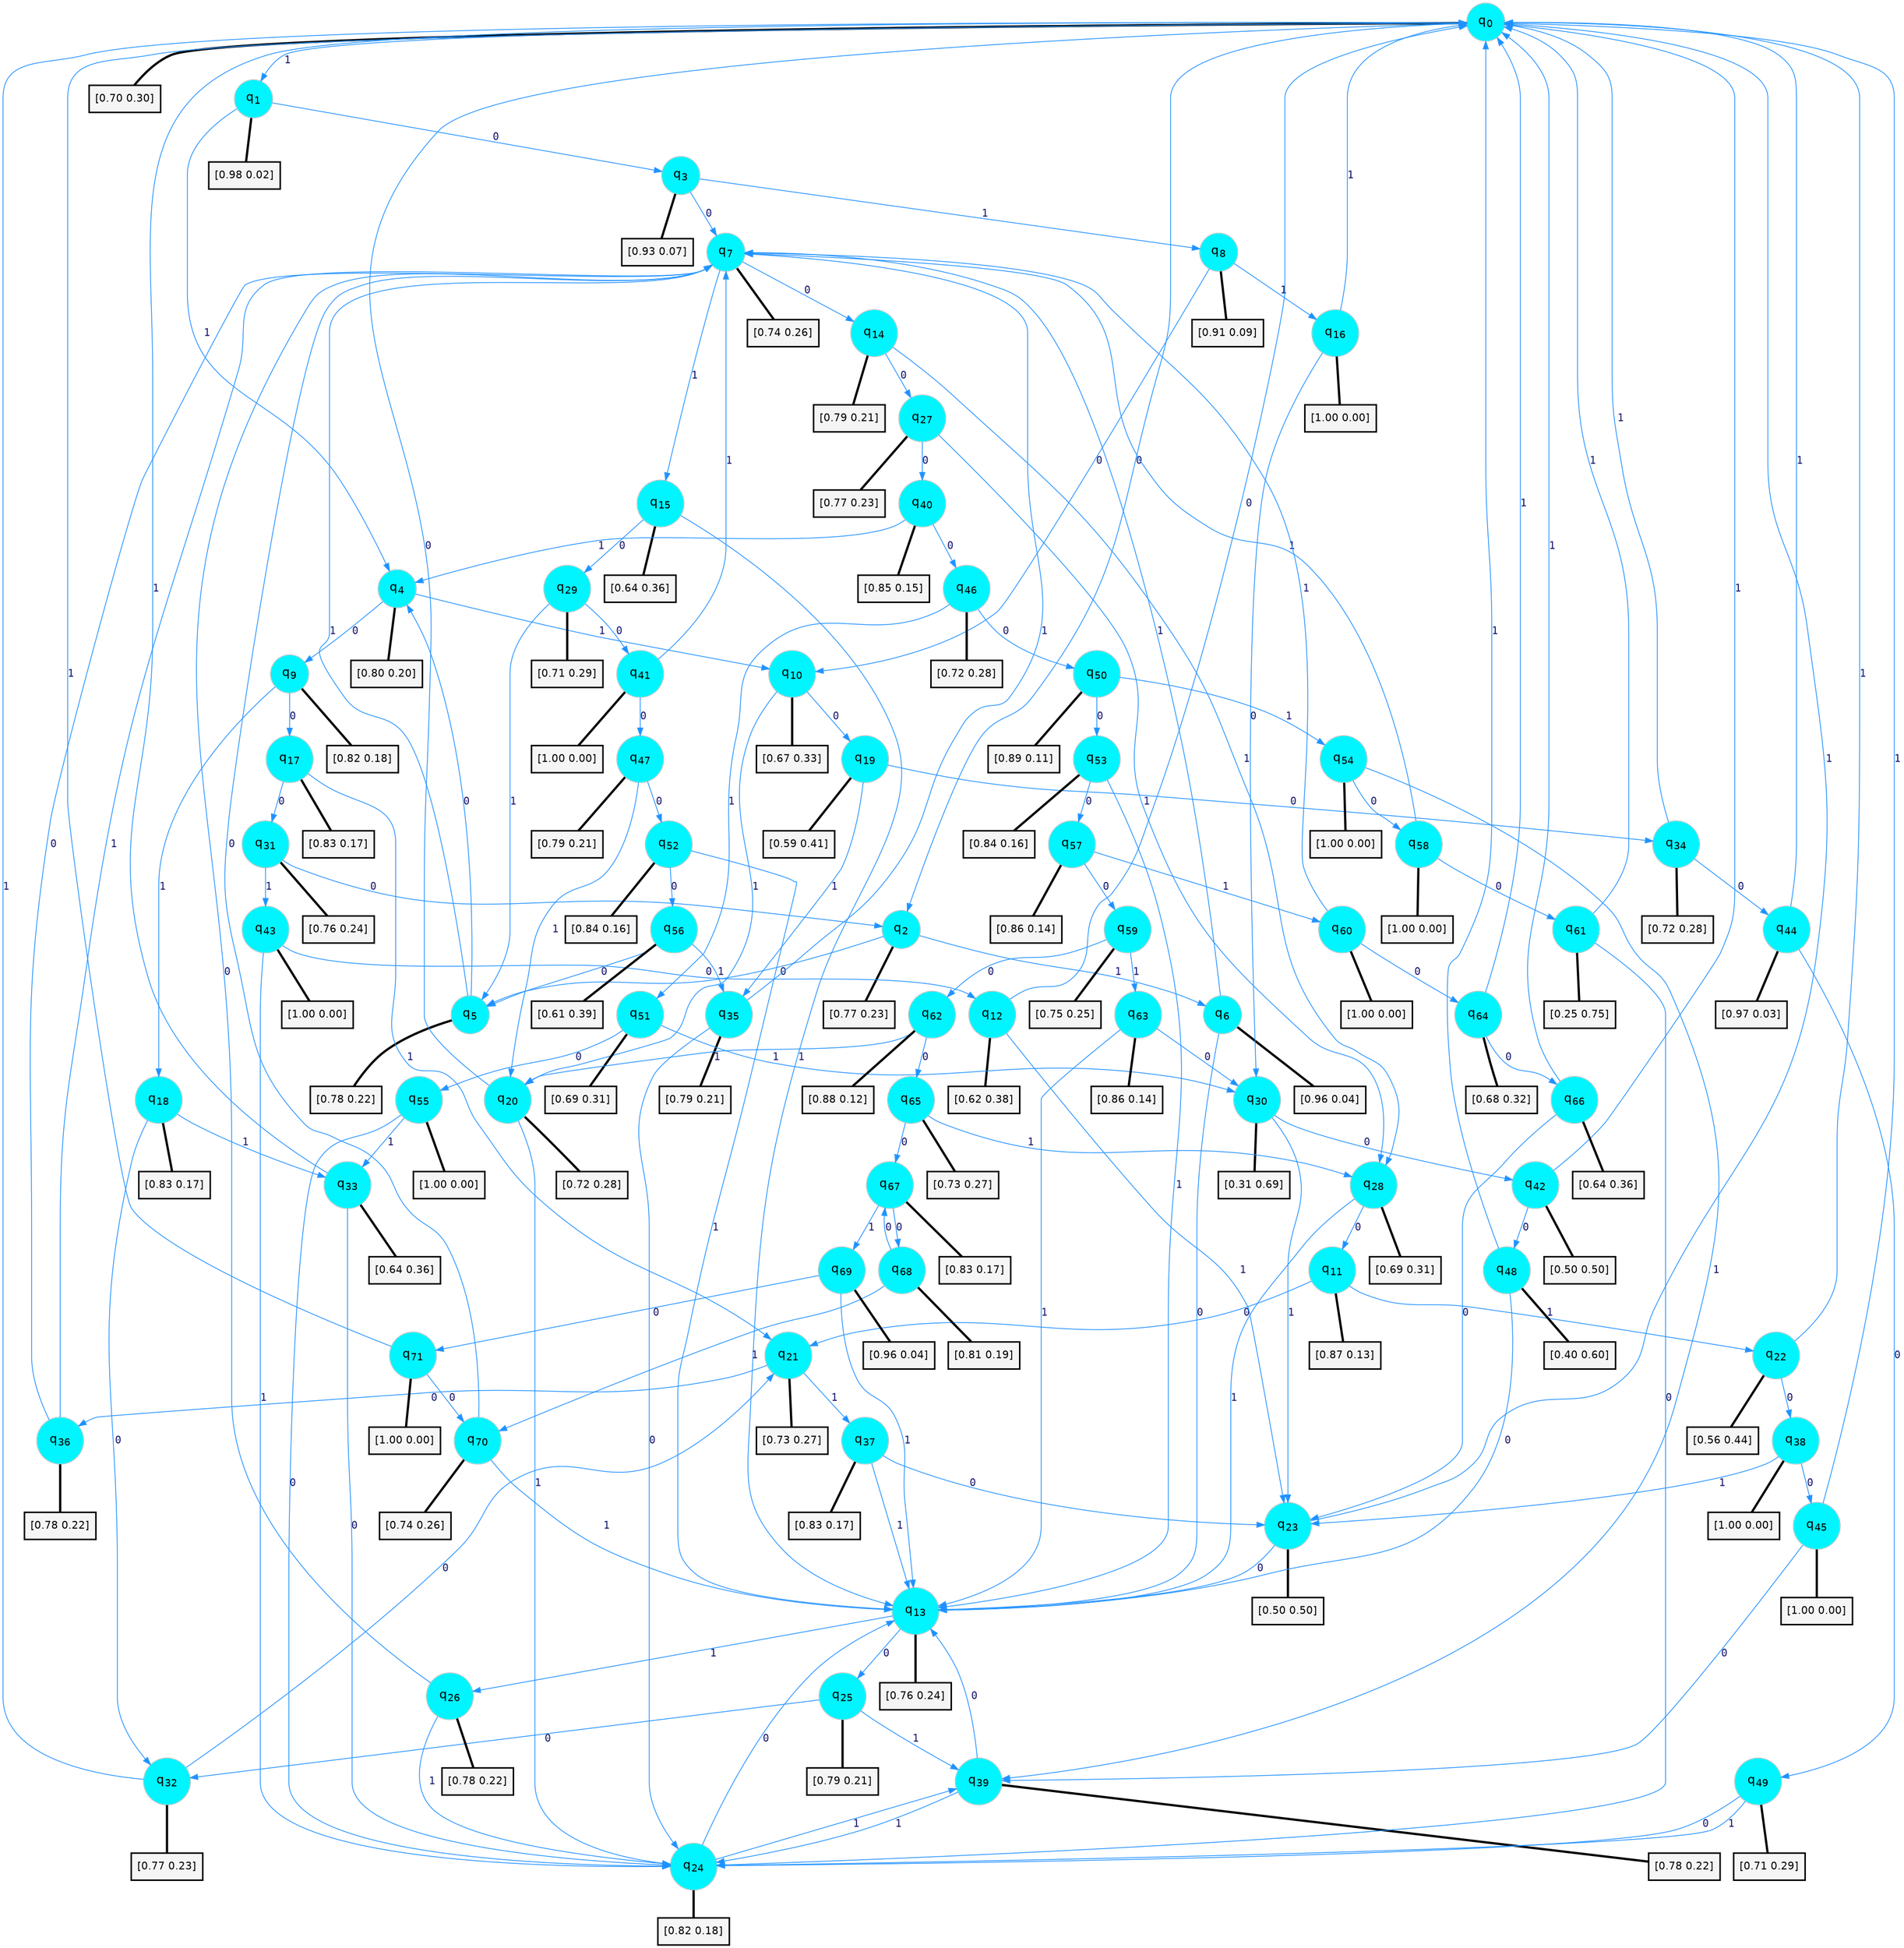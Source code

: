 digraph G {
graph [
bgcolor=transparent, dpi=300, rankdir=TD, size="40,25"];
node [
color=gray, fillcolor=turquoise1, fontcolor=black, fontname=Helvetica, fontsize=16, fontweight=bold, shape=circle, style=filled];
edge [
arrowsize=1, color=dodgerblue1, fontcolor=midnightblue, fontname=courier, fontweight=bold, penwidth=1, style=solid, weight=20];
0[label=<q<SUB>0</SUB>>];
1[label=<q<SUB>1</SUB>>];
2[label=<q<SUB>2</SUB>>];
3[label=<q<SUB>3</SUB>>];
4[label=<q<SUB>4</SUB>>];
5[label=<q<SUB>5</SUB>>];
6[label=<q<SUB>6</SUB>>];
7[label=<q<SUB>7</SUB>>];
8[label=<q<SUB>8</SUB>>];
9[label=<q<SUB>9</SUB>>];
10[label=<q<SUB>10</SUB>>];
11[label=<q<SUB>11</SUB>>];
12[label=<q<SUB>12</SUB>>];
13[label=<q<SUB>13</SUB>>];
14[label=<q<SUB>14</SUB>>];
15[label=<q<SUB>15</SUB>>];
16[label=<q<SUB>16</SUB>>];
17[label=<q<SUB>17</SUB>>];
18[label=<q<SUB>18</SUB>>];
19[label=<q<SUB>19</SUB>>];
20[label=<q<SUB>20</SUB>>];
21[label=<q<SUB>21</SUB>>];
22[label=<q<SUB>22</SUB>>];
23[label=<q<SUB>23</SUB>>];
24[label=<q<SUB>24</SUB>>];
25[label=<q<SUB>25</SUB>>];
26[label=<q<SUB>26</SUB>>];
27[label=<q<SUB>27</SUB>>];
28[label=<q<SUB>28</SUB>>];
29[label=<q<SUB>29</SUB>>];
30[label=<q<SUB>30</SUB>>];
31[label=<q<SUB>31</SUB>>];
32[label=<q<SUB>32</SUB>>];
33[label=<q<SUB>33</SUB>>];
34[label=<q<SUB>34</SUB>>];
35[label=<q<SUB>35</SUB>>];
36[label=<q<SUB>36</SUB>>];
37[label=<q<SUB>37</SUB>>];
38[label=<q<SUB>38</SUB>>];
39[label=<q<SUB>39</SUB>>];
40[label=<q<SUB>40</SUB>>];
41[label=<q<SUB>41</SUB>>];
42[label=<q<SUB>42</SUB>>];
43[label=<q<SUB>43</SUB>>];
44[label=<q<SUB>44</SUB>>];
45[label=<q<SUB>45</SUB>>];
46[label=<q<SUB>46</SUB>>];
47[label=<q<SUB>47</SUB>>];
48[label=<q<SUB>48</SUB>>];
49[label=<q<SUB>49</SUB>>];
50[label=<q<SUB>50</SUB>>];
51[label=<q<SUB>51</SUB>>];
52[label=<q<SUB>52</SUB>>];
53[label=<q<SUB>53</SUB>>];
54[label=<q<SUB>54</SUB>>];
55[label=<q<SUB>55</SUB>>];
56[label=<q<SUB>56</SUB>>];
57[label=<q<SUB>57</SUB>>];
58[label=<q<SUB>58</SUB>>];
59[label=<q<SUB>59</SUB>>];
60[label=<q<SUB>60</SUB>>];
61[label=<q<SUB>61</SUB>>];
62[label=<q<SUB>62</SUB>>];
63[label=<q<SUB>63</SUB>>];
64[label=<q<SUB>64</SUB>>];
65[label=<q<SUB>65</SUB>>];
66[label=<q<SUB>66</SUB>>];
67[label=<q<SUB>67</SUB>>];
68[label=<q<SUB>68</SUB>>];
69[label=<q<SUB>69</SUB>>];
70[label=<q<SUB>70</SUB>>];
71[label=<q<SUB>71</SUB>>];
72[label="[0.70 0.30]", shape=box,fontcolor=black, fontname=Helvetica, fontsize=14, penwidth=2, fillcolor=whitesmoke,color=black];
73[label="[0.98 0.02]", shape=box,fontcolor=black, fontname=Helvetica, fontsize=14, penwidth=2, fillcolor=whitesmoke,color=black];
74[label="[0.77 0.23]", shape=box,fontcolor=black, fontname=Helvetica, fontsize=14, penwidth=2, fillcolor=whitesmoke,color=black];
75[label="[0.93 0.07]", shape=box,fontcolor=black, fontname=Helvetica, fontsize=14, penwidth=2, fillcolor=whitesmoke,color=black];
76[label="[0.80 0.20]", shape=box,fontcolor=black, fontname=Helvetica, fontsize=14, penwidth=2, fillcolor=whitesmoke,color=black];
77[label="[0.78 0.22]", shape=box,fontcolor=black, fontname=Helvetica, fontsize=14, penwidth=2, fillcolor=whitesmoke,color=black];
78[label="[0.96 0.04]", shape=box,fontcolor=black, fontname=Helvetica, fontsize=14, penwidth=2, fillcolor=whitesmoke,color=black];
79[label="[0.74 0.26]", shape=box,fontcolor=black, fontname=Helvetica, fontsize=14, penwidth=2, fillcolor=whitesmoke,color=black];
80[label="[0.91 0.09]", shape=box,fontcolor=black, fontname=Helvetica, fontsize=14, penwidth=2, fillcolor=whitesmoke,color=black];
81[label="[0.82 0.18]", shape=box,fontcolor=black, fontname=Helvetica, fontsize=14, penwidth=2, fillcolor=whitesmoke,color=black];
82[label="[0.67 0.33]", shape=box,fontcolor=black, fontname=Helvetica, fontsize=14, penwidth=2, fillcolor=whitesmoke,color=black];
83[label="[0.87 0.13]", shape=box,fontcolor=black, fontname=Helvetica, fontsize=14, penwidth=2, fillcolor=whitesmoke,color=black];
84[label="[0.62 0.38]", shape=box,fontcolor=black, fontname=Helvetica, fontsize=14, penwidth=2, fillcolor=whitesmoke,color=black];
85[label="[0.76 0.24]", shape=box,fontcolor=black, fontname=Helvetica, fontsize=14, penwidth=2, fillcolor=whitesmoke,color=black];
86[label="[0.79 0.21]", shape=box,fontcolor=black, fontname=Helvetica, fontsize=14, penwidth=2, fillcolor=whitesmoke,color=black];
87[label="[0.64 0.36]", shape=box,fontcolor=black, fontname=Helvetica, fontsize=14, penwidth=2, fillcolor=whitesmoke,color=black];
88[label="[1.00 0.00]", shape=box,fontcolor=black, fontname=Helvetica, fontsize=14, penwidth=2, fillcolor=whitesmoke,color=black];
89[label="[0.83 0.17]", shape=box,fontcolor=black, fontname=Helvetica, fontsize=14, penwidth=2, fillcolor=whitesmoke,color=black];
90[label="[0.83 0.17]", shape=box,fontcolor=black, fontname=Helvetica, fontsize=14, penwidth=2, fillcolor=whitesmoke,color=black];
91[label="[0.59 0.41]", shape=box,fontcolor=black, fontname=Helvetica, fontsize=14, penwidth=2, fillcolor=whitesmoke,color=black];
92[label="[0.72 0.28]", shape=box,fontcolor=black, fontname=Helvetica, fontsize=14, penwidth=2, fillcolor=whitesmoke,color=black];
93[label="[0.73 0.27]", shape=box,fontcolor=black, fontname=Helvetica, fontsize=14, penwidth=2, fillcolor=whitesmoke,color=black];
94[label="[0.56 0.44]", shape=box,fontcolor=black, fontname=Helvetica, fontsize=14, penwidth=2, fillcolor=whitesmoke,color=black];
95[label="[0.50 0.50]", shape=box,fontcolor=black, fontname=Helvetica, fontsize=14, penwidth=2, fillcolor=whitesmoke,color=black];
96[label="[0.82 0.18]", shape=box,fontcolor=black, fontname=Helvetica, fontsize=14, penwidth=2, fillcolor=whitesmoke,color=black];
97[label="[0.79 0.21]", shape=box,fontcolor=black, fontname=Helvetica, fontsize=14, penwidth=2, fillcolor=whitesmoke,color=black];
98[label="[0.78 0.22]", shape=box,fontcolor=black, fontname=Helvetica, fontsize=14, penwidth=2, fillcolor=whitesmoke,color=black];
99[label="[0.77 0.23]", shape=box,fontcolor=black, fontname=Helvetica, fontsize=14, penwidth=2, fillcolor=whitesmoke,color=black];
100[label="[0.69 0.31]", shape=box,fontcolor=black, fontname=Helvetica, fontsize=14, penwidth=2, fillcolor=whitesmoke,color=black];
101[label="[0.71 0.29]", shape=box,fontcolor=black, fontname=Helvetica, fontsize=14, penwidth=2, fillcolor=whitesmoke,color=black];
102[label="[0.31 0.69]", shape=box,fontcolor=black, fontname=Helvetica, fontsize=14, penwidth=2, fillcolor=whitesmoke,color=black];
103[label="[0.76 0.24]", shape=box,fontcolor=black, fontname=Helvetica, fontsize=14, penwidth=2, fillcolor=whitesmoke,color=black];
104[label="[0.77 0.23]", shape=box,fontcolor=black, fontname=Helvetica, fontsize=14, penwidth=2, fillcolor=whitesmoke,color=black];
105[label="[0.64 0.36]", shape=box,fontcolor=black, fontname=Helvetica, fontsize=14, penwidth=2, fillcolor=whitesmoke,color=black];
106[label="[0.72 0.28]", shape=box,fontcolor=black, fontname=Helvetica, fontsize=14, penwidth=2, fillcolor=whitesmoke,color=black];
107[label="[0.79 0.21]", shape=box,fontcolor=black, fontname=Helvetica, fontsize=14, penwidth=2, fillcolor=whitesmoke,color=black];
108[label="[0.78 0.22]", shape=box,fontcolor=black, fontname=Helvetica, fontsize=14, penwidth=2, fillcolor=whitesmoke,color=black];
109[label="[0.83 0.17]", shape=box,fontcolor=black, fontname=Helvetica, fontsize=14, penwidth=2, fillcolor=whitesmoke,color=black];
110[label="[1.00 0.00]", shape=box,fontcolor=black, fontname=Helvetica, fontsize=14, penwidth=2, fillcolor=whitesmoke,color=black];
111[label="[0.78 0.22]", shape=box,fontcolor=black, fontname=Helvetica, fontsize=14, penwidth=2, fillcolor=whitesmoke,color=black];
112[label="[0.85 0.15]", shape=box,fontcolor=black, fontname=Helvetica, fontsize=14, penwidth=2, fillcolor=whitesmoke,color=black];
113[label="[1.00 0.00]", shape=box,fontcolor=black, fontname=Helvetica, fontsize=14, penwidth=2, fillcolor=whitesmoke,color=black];
114[label="[0.50 0.50]", shape=box,fontcolor=black, fontname=Helvetica, fontsize=14, penwidth=2, fillcolor=whitesmoke,color=black];
115[label="[1.00 0.00]", shape=box,fontcolor=black, fontname=Helvetica, fontsize=14, penwidth=2, fillcolor=whitesmoke,color=black];
116[label="[0.97 0.03]", shape=box,fontcolor=black, fontname=Helvetica, fontsize=14, penwidth=2, fillcolor=whitesmoke,color=black];
117[label="[1.00 0.00]", shape=box,fontcolor=black, fontname=Helvetica, fontsize=14, penwidth=2, fillcolor=whitesmoke,color=black];
118[label="[0.72 0.28]", shape=box,fontcolor=black, fontname=Helvetica, fontsize=14, penwidth=2, fillcolor=whitesmoke,color=black];
119[label="[0.79 0.21]", shape=box,fontcolor=black, fontname=Helvetica, fontsize=14, penwidth=2, fillcolor=whitesmoke,color=black];
120[label="[0.40 0.60]", shape=box,fontcolor=black, fontname=Helvetica, fontsize=14, penwidth=2, fillcolor=whitesmoke,color=black];
121[label="[0.71 0.29]", shape=box,fontcolor=black, fontname=Helvetica, fontsize=14, penwidth=2, fillcolor=whitesmoke,color=black];
122[label="[0.89 0.11]", shape=box,fontcolor=black, fontname=Helvetica, fontsize=14, penwidth=2, fillcolor=whitesmoke,color=black];
123[label="[0.69 0.31]", shape=box,fontcolor=black, fontname=Helvetica, fontsize=14, penwidth=2, fillcolor=whitesmoke,color=black];
124[label="[0.84 0.16]", shape=box,fontcolor=black, fontname=Helvetica, fontsize=14, penwidth=2, fillcolor=whitesmoke,color=black];
125[label="[0.84 0.16]", shape=box,fontcolor=black, fontname=Helvetica, fontsize=14, penwidth=2, fillcolor=whitesmoke,color=black];
126[label="[1.00 0.00]", shape=box,fontcolor=black, fontname=Helvetica, fontsize=14, penwidth=2, fillcolor=whitesmoke,color=black];
127[label="[1.00 0.00]", shape=box,fontcolor=black, fontname=Helvetica, fontsize=14, penwidth=2, fillcolor=whitesmoke,color=black];
128[label="[0.61 0.39]", shape=box,fontcolor=black, fontname=Helvetica, fontsize=14, penwidth=2, fillcolor=whitesmoke,color=black];
129[label="[0.86 0.14]", shape=box,fontcolor=black, fontname=Helvetica, fontsize=14, penwidth=2, fillcolor=whitesmoke,color=black];
130[label="[1.00 0.00]", shape=box,fontcolor=black, fontname=Helvetica, fontsize=14, penwidth=2, fillcolor=whitesmoke,color=black];
131[label="[0.75 0.25]", shape=box,fontcolor=black, fontname=Helvetica, fontsize=14, penwidth=2, fillcolor=whitesmoke,color=black];
132[label="[1.00 0.00]", shape=box,fontcolor=black, fontname=Helvetica, fontsize=14, penwidth=2, fillcolor=whitesmoke,color=black];
133[label="[0.25 0.75]", shape=box,fontcolor=black, fontname=Helvetica, fontsize=14, penwidth=2, fillcolor=whitesmoke,color=black];
134[label="[0.88 0.12]", shape=box,fontcolor=black, fontname=Helvetica, fontsize=14, penwidth=2, fillcolor=whitesmoke,color=black];
135[label="[0.86 0.14]", shape=box,fontcolor=black, fontname=Helvetica, fontsize=14, penwidth=2, fillcolor=whitesmoke,color=black];
136[label="[0.68 0.32]", shape=box,fontcolor=black, fontname=Helvetica, fontsize=14, penwidth=2, fillcolor=whitesmoke,color=black];
137[label="[0.73 0.27]", shape=box,fontcolor=black, fontname=Helvetica, fontsize=14, penwidth=2, fillcolor=whitesmoke,color=black];
138[label="[0.64 0.36]", shape=box,fontcolor=black, fontname=Helvetica, fontsize=14, penwidth=2, fillcolor=whitesmoke,color=black];
139[label="[0.83 0.17]", shape=box,fontcolor=black, fontname=Helvetica, fontsize=14, penwidth=2, fillcolor=whitesmoke,color=black];
140[label="[0.81 0.19]", shape=box,fontcolor=black, fontname=Helvetica, fontsize=14, penwidth=2, fillcolor=whitesmoke,color=black];
141[label="[0.96 0.04]", shape=box,fontcolor=black, fontname=Helvetica, fontsize=14, penwidth=2, fillcolor=whitesmoke,color=black];
142[label="[0.74 0.26]", shape=box,fontcolor=black, fontname=Helvetica, fontsize=14, penwidth=2, fillcolor=whitesmoke,color=black];
143[label="[1.00 0.00]", shape=box,fontcolor=black, fontname=Helvetica, fontsize=14, penwidth=2, fillcolor=whitesmoke,color=black];
0->2 [label=0];
0->1 [label=1];
0->72 [arrowhead=none, penwidth=3,color=black];
1->3 [label=0];
1->4 [label=1];
1->73 [arrowhead=none, penwidth=3,color=black];
2->5 [label=0];
2->6 [label=1];
2->74 [arrowhead=none, penwidth=3,color=black];
3->7 [label=0];
3->8 [label=1];
3->75 [arrowhead=none, penwidth=3,color=black];
4->9 [label=0];
4->10 [label=1];
4->76 [arrowhead=none, penwidth=3,color=black];
5->4 [label=0];
5->7 [label=1];
5->77 [arrowhead=none, penwidth=3,color=black];
6->13 [label=0];
6->7 [label=1];
6->78 [arrowhead=none, penwidth=3,color=black];
7->14 [label=0];
7->15 [label=1];
7->79 [arrowhead=none, penwidth=3,color=black];
8->10 [label=0];
8->16 [label=1];
8->80 [arrowhead=none, penwidth=3,color=black];
9->17 [label=0];
9->18 [label=1];
9->81 [arrowhead=none, penwidth=3,color=black];
10->19 [label=0];
10->20 [label=1];
10->82 [arrowhead=none, penwidth=3,color=black];
11->21 [label=0];
11->22 [label=1];
11->83 [arrowhead=none, penwidth=3,color=black];
12->0 [label=0];
12->23 [label=1];
12->84 [arrowhead=none, penwidth=3,color=black];
13->25 [label=0];
13->26 [label=1];
13->85 [arrowhead=none, penwidth=3,color=black];
14->27 [label=0];
14->28 [label=1];
14->86 [arrowhead=none, penwidth=3,color=black];
15->29 [label=0];
15->13 [label=1];
15->87 [arrowhead=none, penwidth=3,color=black];
16->30 [label=0];
16->0 [label=1];
16->88 [arrowhead=none, penwidth=3,color=black];
17->31 [label=0];
17->21 [label=1];
17->89 [arrowhead=none, penwidth=3,color=black];
18->32 [label=0];
18->33 [label=1];
18->90 [arrowhead=none, penwidth=3,color=black];
19->34 [label=0];
19->35 [label=1];
19->91 [arrowhead=none, penwidth=3,color=black];
20->0 [label=0];
20->24 [label=1];
20->92 [arrowhead=none, penwidth=3,color=black];
21->36 [label=0];
21->37 [label=1];
21->93 [arrowhead=none, penwidth=3,color=black];
22->38 [label=0];
22->0 [label=1];
22->94 [arrowhead=none, penwidth=3,color=black];
23->13 [label=0];
23->0 [label=1];
23->95 [arrowhead=none, penwidth=3,color=black];
24->13 [label=0];
24->39 [label=1];
24->96 [arrowhead=none, penwidth=3,color=black];
25->32 [label=0];
25->39 [label=1];
25->97 [arrowhead=none, penwidth=3,color=black];
26->7 [label=0];
26->24 [label=1];
26->98 [arrowhead=none, penwidth=3,color=black];
27->40 [label=0];
27->28 [label=1];
27->99 [arrowhead=none, penwidth=3,color=black];
28->11 [label=0];
28->13 [label=1];
28->100 [arrowhead=none, penwidth=3,color=black];
29->41 [label=0];
29->5 [label=1];
29->101 [arrowhead=none, penwidth=3,color=black];
30->42 [label=0];
30->23 [label=1];
30->102 [arrowhead=none, penwidth=3,color=black];
31->2 [label=0];
31->43 [label=1];
31->103 [arrowhead=none, penwidth=3,color=black];
32->21 [label=0];
32->0 [label=1];
32->104 [arrowhead=none, penwidth=3,color=black];
33->24 [label=0];
33->0 [label=1];
33->105 [arrowhead=none, penwidth=3,color=black];
34->44 [label=0];
34->0 [label=1];
34->106 [arrowhead=none, penwidth=3,color=black];
35->24 [label=0];
35->7 [label=1];
35->107 [arrowhead=none, penwidth=3,color=black];
36->7 [label=0];
36->7 [label=1];
36->108 [arrowhead=none, penwidth=3,color=black];
37->23 [label=0];
37->13 [label=1];
37->109 [arrowhead=none, penwidth=3,color=black];
38->45 [label=0];
38->23 [label=1];
38->110 [arrowhead=none, penwidth=3,color=black];
39->13 [label=0];
39->24 [label=1];
39->111 [arrowhead=none, penwidth=3,color=black];
40->46 [label=0];
40->4 [label=1];
40->112 [arrowhead=none, penwidth=3,color=black];
41->47 [label=0];
41->7 [label=1];
41->113 [arrowhead=none, penwidth=3,color=black];
42->48 [label=0];
42->0 [label=1];
42->114 [arrowhead=none, penwidth=3,color=black];
43->12 [label=0];
43->24 [label=1];
43->115 [arrowhead=none, penwidth=3,color=black];
44->49 [label=0];
44->0 [label=1];
44->116 [arrowhead=none, penwidth=3,color=black];
45->39 [label=0];
45->0 [label=1];
45->117 [arrowhead=none, penwidth=3,color=black];
46->50 [label=0];
46->51 [label=1];
46->118 [arrowhead=none, penwidth=3,color=black];
47->52 [label=0];
47->20 [label=1];
47->119 [arrowhead=none, penwidth=3,color=black];
48->13 [label=0];
48->0 [label=1];
48->120 [arrowhead=none, penwidth=3,color=black];
49->24 [label=0];
49->24 [label=1];
49->121 [arrowhead=none, penwidth=3,color=black];
50->53 [label=0];
50->54 [label=1];
50->122 [arrowhead=none, penwidth=3,color=black];
51->55 [label=0];
51->30 [label=1];
51->123 [arrowhead=none, penwidth=3,color=black];
52->56 [label=0];
52->13 [label=1];
52->124 [arrowhead=none, penwidth=3,color=black];
53->57 [label=0];
53->13 [label=1];
53->125 [arrowhead=none, penwidth=3,color=black];
54->58 [label=0];
54->39 [label=1];
54->126 [arrowhead=none, penwidth=3,color=black];
55->24 [label=0];
55->33 [label=1];
55->127 [arrowhead=none, penwidth=3,color=black];
56->5 [label=0];
56->35 [label=1];
56->128 [arrowhead=none, penwidth=3,color=black];
57->59 [label=0];
57->60 [label=1];
57->129 [arrowhead=none, penwidth=3,color=black];
58->61 [label=0];
58->7 [label=1];
58->130 [arrowhead=none, penwidth=3,color=black];
59->62 [label=0];
59->63 [label=1];
59->131 [arrowhead=none, penwidth=3,color=black];
60->64 [label=0];
60->7 [label=1];
60->132 [arrowhead=none, penwidth=3,color=black];
61->24 [label=0];
61->0 [label=1];
61->133 [arrowhead=none, penwidth=3,color=black];
62->65 [label=0];
62->20 [label=1];
62->134 [arrowhead=none, penwidth=3,color=black];
63->30 [label=0];
63->13 [label=1];
63->135 [arrowhead=none, penwidth=3,color=black];
64->66 [label=0];
64->0 [label=1];
64->136 [arrowhead=none, penwidth=3,color=black];
65->67 [label=0];
65->28 [label=1];
65->137 [arrowhead=none, penwidth=3,color=black];
66->23 [label=0];
66->0 [label=1];
66->138 [arrowhead=none, penwidth=3,color=black];
67->68 [label=0];
67->69 [label=1];
67->139 [arrowhead=none, penwidth=3,color=black];
68->67 [label=0];
68->70 [label=1];
68->140 [arrowhead=none, penwidth=3,color=black];
69->71 [label=0];
69->13 [label=1];
69->141 [arrowhead=none, penwidth=3,color=black];
70->7 [label=0];
70->13 [label=1];
70->142 [arrowhead=none, penwidth=3,color=black];
71->70 [label=0];
71->0 [label=1];
71->143 [arrowhead=none, penwidth=3,color=black];
}
